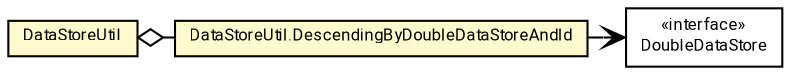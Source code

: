 #!/usr/local/bin/dot
#
# Class diagram 
# Generated by UMLGraph version R5_7_2-60-g0e99a6 (http://www.spinellis.gr/umlgraph/)
#

digraph G {
	graph [fontnames="svg"]
	edge [fontname="Roboto",fontsize=7,labelfontname="Roboto",labelfontsize=7,color="black"];
	node [fontname="Roboto",fontcolor="black",fontsize=8,shape=plaintext,margin=0,width=0,height=0];
	nodesep=0.15;
	ranksep=0.25;
	rankdir=LR;
	// de.lmu.ifi.dbs.elki.database.datastore.DataStoreUtil
	c3143577 [label=<<table title="de.lmu.ifi.dbs.elki.database.datastore.DataStoreUtil" border="0" cellborder="1" cellspacing="0" cellpadding="2" bgcolor="LemonChiffon" href="DataStoreUtil.html" target="_parent">
		<tr><td><table border="0" cellspacing="0" cellpadding="1">
		<tr><td align="center" balign="center"> <font face="Roboto">DataStoreUtil</font> </td></tr>
		</table></td></tr>
		</table>>, URL="DataStoreUtil.html"];
	// de.lmu.ifi.dbs.elki.database.datastore.DataStoreUtil.DescendingByDoubleDataStoreAndId
	c3143581 [label=<<table title="de.lmu.ifi.dbs.elki.database.datastore.DataStoreUtil.DescendingByDoubleDataStoreAndId" border="0" cellborder="1" cellspacing="0" cellpadding="2" bgcolor="lemonChiffon" href="DataStoreUtil.DescendingByDoubleDataStoreAndId.html" target="_parent">
		<tr><td><table border="0" cellspacing="0" cellpadding="1">
		<tr><td align="center" balign="center"> <font face="Roboto">DataStoreUtil.DescendingByDoubleDataStoreAndId</font> </td></tr>
		</table></td></tr>
		</table>>, URL="DataStoreUtil.DescendingByDoubleDataStoreAndId.html"];
	// de.lmu.ifi.dbs.elki.database.datastore.DoubleDataStore
	c3143603 [label=<<table title="de.lmu.ifi.dbs.elki.database.datastore.DoubleDataStore" border="0" cellborder="1" cellspacing="0" cellpadding="2" href="DoubleDataStore.html" target="_parent">
		<tr><td><table border="0" cellspacing="0" cellpadding="1">
		<tr><td align="center" balign="center"> &#171;interface&#187; </td></tr>
		<tr><td align="center" balign="center"> <font face="Roboto">DoubleDataStore</font> </td></tr>
		</table></td></tr>
		</table>>, URL="DoubleDataStore.html"];
	// de.lmu.ifi.dbs.elki.database.datastore.DataStoreUtil has de.lmu.ifi.dbs.elki.database.datastore.DataStoreUtil.DescendingByDoubleDataStoreAndId
	c3143577 -> c3143581 [arrowhead=none,arrowtail=ediamond,dir=back,weight=4];
	// de.lmu.ifi.dbs.elki.database.datastore.DataStoreUtil.DescendingByDoubleDataStoreAndId navassoc de.lmu.ifi.dbs.elki.database.datastore.DoubleDataStore
	c3143581 -> c3143603 [arrowhead=open,weight=1];
}

